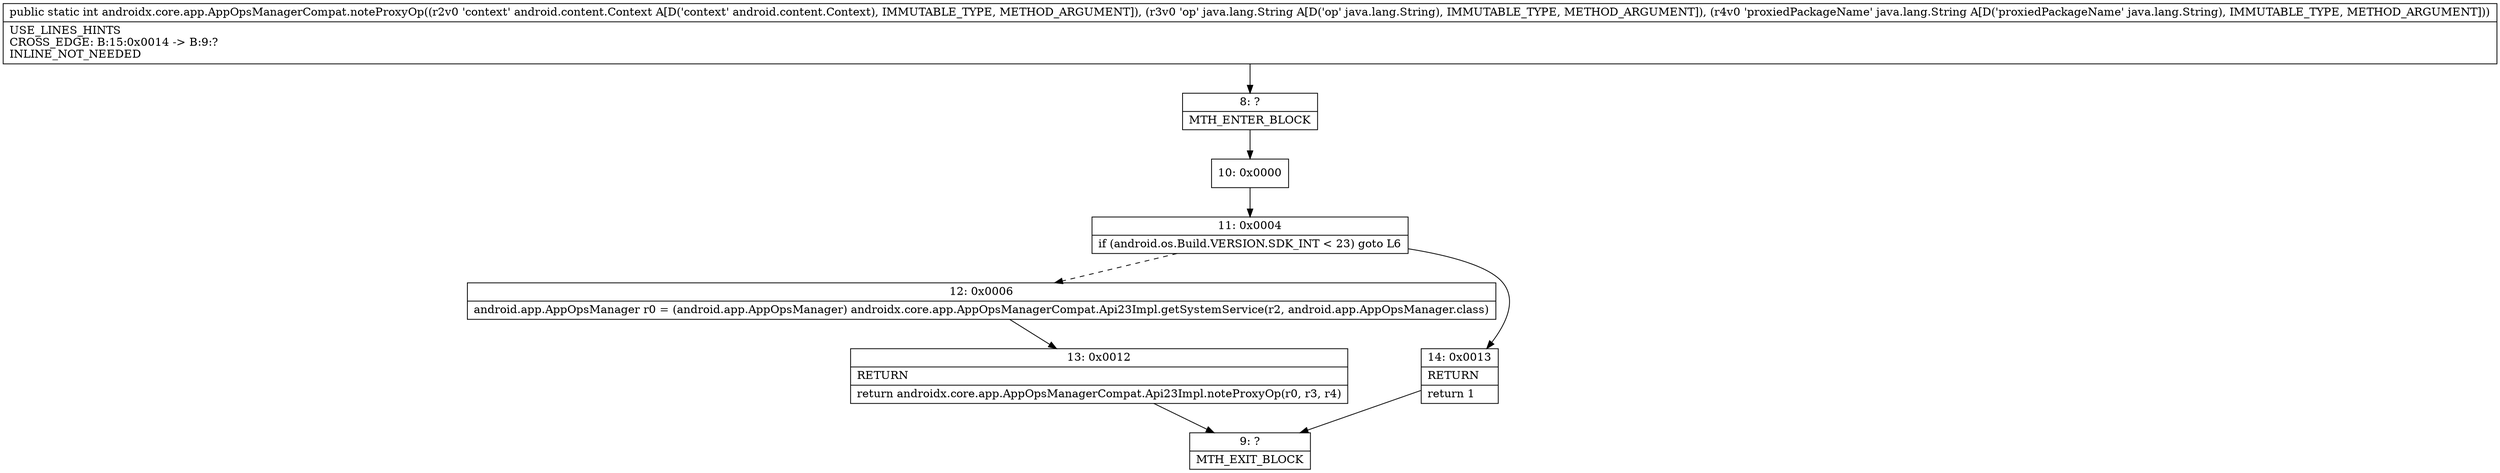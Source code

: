 digraph "CFG forandroidx.core.app.AppOpsManagerCompat.noteProxyOp(Landroid\/content\/Context;Ljava\/lang\/String;Ljava\/lang\/String;)I" {
Node_8 [shape=record,label="{8\:\ ?|MTH_ENTER_BLOCK\l}"];
Node_10 [shape=record,label="{10\:\ 0x0000}"];
Node_11 [shape=record,label="{11\:\ 0x0004|if (android.os.Build.VERSION.SDK_INT \< 23) goto L6\l}"];
Node_12 [shape=record,label="{12\:\ 0x0006|android.app.AppOpsManager r0 = (android.app.AppOpsManager) androidx.core.app.AppOpsManagerCompat.Api23Impl.getSystemService(r2, android.app.AppOpsManager.class)\l}"];
Node_13 [shape=record,label="{13\:\ 0x0012|RETURN\l|return androidx.core.app.AppOpsManagerCompat.Api23Impl.noteProxyOp(r0, r3, r4)\l}"];
Node_9 [shape=record,label="{9\:\ ?|MTH_EXIT_BLOCK\l}"];
Node_14 [shape=record,label="{14\:\ 0x0013|RETURN\l|return 1\l}"];
MethodNode[shape=record,label="{public static int androidx.core.app.AppOpsManagerCompat.noteProxyOp((r2v0 'context' android.content.Context A[D('context' android.content.Context), IMMUTABLE_TYPE, METHOD_ARGUMENT]), (r3v0 'op' java.lang.String A[D('op' java.lang.String), IMMUTABLE_TYPE, METHOD_ARGUMENT]), (r4v0 'proxiedPackageName' java.lang.String A[D('proxiedPackageName' java.lang.String), IMMUTABLE_TYPE, METHOD_ARGUMENT]))  | USE_LINES_HINTS\lCROSS_EDGE: B:15:0x0014 \-\> B:9:?\lINLINE_NOT_NEEDED\l}"];
MethodNode -> Node_8;Node_8 -> Node_10;
Node_10 -> Node_11;
Node_11 -> Node_12[style=dashed];
Node_11 -> Node_14;
Node_12 -> Node_13;
Node_13 -> Node_9;
Node_14 -> Node_9;
}

